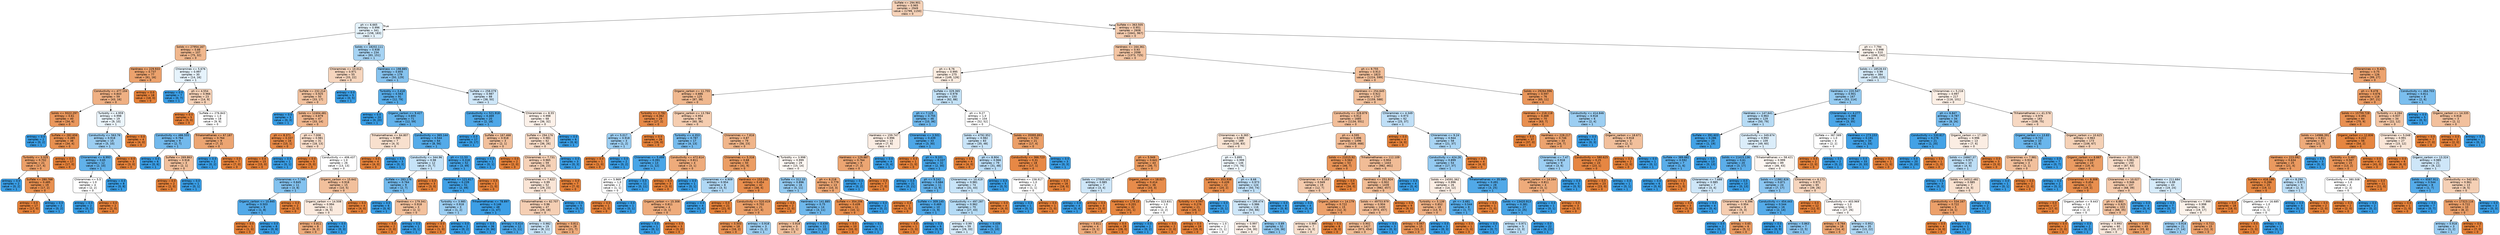 digraph Tree {
node [shape=box, style="filled, rounded", color="black", fontname="helvetica"] ;
edge [fontname="helvetica"] ;
0 [label="Sulfate <= 294.901\nentropy = 0.965\nsamples = 2949\nvalue = [1799, 1150]\nclass = 0", fillcolor="#f6d2b8"] ;
1 [label="ph <= 6.665\nentropy = 0.996\nsamples = 341\nvalue = [158, 183]\nclass = 1", fillcolor="#e4f2fb"] ;
0 -> 1 [labeldistance=2.5, labelangle=45, headlabel="True"] ;
2 [label="Solids <= 27954.167\nentropy = 0.88\nsamples = 107\nvalue = [75, 32]\nclass = 0", fillcolor="#f0b78d"] ;
1 -> 2 ;
3 [label="Hardness <= 229.933\nentropy = 0.737\nsamples = 77\nvalue = [61, 16]\nclass = 0", fillcolor="#eca26d"] ;
2 -> 3 ;
4 [label="Conductivity <= 477.104\nentropy = 0.843\nsamples = 59\nvalue = [43, 16]\nclass = 0", fillcolor="#efb083"] ;
3 -> 4 ;
5 [label="Solids <= 9322.297\nentropy = 0.61\nsamples = 40\nvalue = [34, 6]\nclass = 0", fillcolor="#ea975c"] ;
4 -> 5 ;
6 [label="entropy = 0.0\nsamples = 2\nvalue = [0, 2]\nclass = 1", fillcolor="#399de5"] ;
5 -> 6 ;
7 [label="Sulfate <= 282.656\nentropy = 0.485\nsamples = 38\nvalue = [34, 4]\nclass = 0", fillcolor="#e89050"] ;
5 -> 7 ;
8 [label="Turbidity <= 3.325\nentropy = 0.702\nsamples = 21\nvalue = [17, 4]\nclass = 0", fillcolor="#eb9f68"] ;
7 -> 8 ;
9 [label="entropy = 0.0\nsamples = 2\nvalue = [0, 2]\nclass = 1", fillcolor="#399de5"] ;
8 -> 9 ;
10 [label="Sulfate <= 280.768\nentropy = 0.485\nsamples = 19\nvalue = [17, 2]\nclass = 0", fillcolor="#e89050"] ;
8 -> 10 ;
11 [label="entropy = 0.0\nsamples = 17\nvalue = [17, 0]\nclass = 0", fillcolor="#e58139"] ;
10 -> 11 ;
12 [label="entropy = 0.0\nsamples = 2\nvalue = [0, 2]\nclass = 1", fillcolor="#399de5"] ;
10 -> 12 ;
13 [label="entropy = 0.0\nsamples = 17\nvalue = [17, 0]\nclass = 0", fillcolor="#e58139"] ;
7 -> 13 ;
14 [label="Turbidity <= 4.959\nentropy = 0.998\nsamples = 19\nvalue = [9, 10]\nclass = 1", fillcolor="#ebf5fc"] ;
4 -> 14 ;
15 [label="Conductivity <= 563.76\nentropy = 0.918\nsamples = 15\nvalue = [5, 10]\nclass = 1", fillcolor="#9ccef2"] ;
14 -> 15 ;
16 [label="Chloramines <= 6.993\nentropy = 0.65\nsamples = 12\nvalue = [2, 10]\nclass = 1", fillcolor="#61b1ea"] ;
15 -> 16 ;
17 [label="Chloramines <= 5.5\nentropy = 1.0\nsamples = 4\nvalue = [2, 2]\nclass = 0", fillcolor="#ffffff"] ;
16 -> 17 ;
18 [label="entropy = 0.0\nsamples = 2\nvalue = [0, 2]\nclass = 1", fillcolor="#399de5"] ;
17 -> 18 ;
19 [label="entropy = 0.0\nsamples = 2\nvalue = [2, 0]\nclass = 0", fillcolor="#e58139"] ;
17 -> 19 ;
20 [label="entropy = 0.0\nsamples = 8\nvalue = [0, 8]\nclass = 1", fillcolor="#399de5"] ;
16 -> 20 ;
21 [label="entropy = 0.0\nsamples = 3\nvalue = [3, 0]\nclass = 0", fillcolor="#e58139"] ;
15 -> 21 ;
22 [label="entropy = 0.0\nsamples = 4\nvalue = [4, 0]\nclass = 0", fillcolor="#e58139"] ;
14 -> 22 ;
23 [label="entropy = 0.0\nsamples = 18\nvalue = [18, 0]\nclass = 0", fillcolor="#e58139"] ;
3 -> 23 ;
24 [label="Chloramines <= 5.676\nentropy = 0.997\nsamples = 30\nvalue = [14, 16]\nclass = 1", fillcolor="#e6f3fc"] ;
2 -> 24 ;
25 [label="entropy = 0.0\nsamples = 7\nvalue = [0, 7]\nclass = 1", fillcolor="#399de5"] ;
24 -> 25 ;
26 [label="ph <= 4.554\nentropy = 0.966\nsamples = 23\nvalue = [14, 9]\nclass = 0", fillcolor="#f6d2b8"] ;
24 -> 26 ;
27 [label="entropy = 0.0\nsamples = 5\nvalue = [5, 0]\nclass = 0", fillcolor="#e58139"] ;
26 -> 27 ;
28 [label="Sulfate <= 276.843\nentropy = 1.0\nsamples = 18\nvalue = [9, 9]\nclass = 0", fillcolor="#ffffff"] ;
26 -> 28 ;
29 [label="Conductivity <= 486.555\nentropy = 0.764\nsamples = 9\nvalue = [2, 7]\nclass = 1", fillcolor="#72b9ec"] ;
28 -> 29 ;
30 [label="entropy = 0.0\nsamples = 6\nvalue = [0, 6]\nclass = 1", fillcolor="#399de5"] ;
29 -> 30 ;
31 [label="Sulfate <= 269.863\nentropy = 0.918\nsamples = 3\nvalue = [2, 1]\nclass = 0", fillcolor="#f2c09c"] ;
29 -> 31 ;
32 [label="entropy = 0.0\nsamples = 2\nvalue = [2, 0]\nclass = 0", fillcolor="#e58139"] ;
31 -> 32 ;
33 [label="entropy = 0.0\nsamples = 1\nvalue = [0, 1]\nclass = 1", fillcolor="#399de5"] ;
31 -> 33 ;
34 [label="Trihalomethanes <= 67.187\nentropy = 0.764\nsamples = 9\nvalue = [7, 2]\nclass = 0", fillcolor="#eca572"] ;
28 -> 34 ;
35 [label="entropy = 0.0\nsamples = 2\nvalue = [0, 2]\nclass = 1", fillcolor="#399de5"] ;
34 -> 35 ;
36 [label="entropy = 0.0\nsamples = 7\nvalue = [7, 0]\nclass = 0", fillcolor="#e58139"] ;
34 -> 36 ;
37 [label="Solids <= 18202.111\nentropy = 0.938\nsamples = 234\nvalue = [83, 151]\nclass = 1", fillcolor="#a6d3f3"] ;
1 -> 37 ;
38 [label="Chloramines <= 10.012\nentropy = 0.971\nsamples = 55\nvalue = [33, 22]\nclass = 0", fillcolor="#f6d5bd"] ;
37 -> 38 ;
39 [label="Sulfate <= 232.214\nentropy = 0.925\nsamples = 50\nvalue = [33, 17]\nclass = 0", fillcolor="#f2c29f"] ;
38 -> 39 ;
40 [label="entropy = 0.0\nsamples = 3\nvalue = [0, 3]\nclass = 1", fillcolor="#399de5"] ;
39 -> 40 ;
41 [label="Solids <= 12404.481\nentropy = 0.879\nsamples = 47\nvalue = [33, 14]\nclass = 0", fillcolor="#f0b68d"] ;
39 -> 41 ;
42 [label="ph <= 8.371\nentropy = 0.337\nsamples = 16\nvalue = [15, 1]\nclass = 0", fillcolor="#e78946"] ;
41 -> 42 ;
43 [label="entropy = 0.0\nsamples = 15\nvalue = [15, 0]\nclass = 0", fillcolor="#e58139"] ;
42 -> 43 ;
44 [label="entropy = 0.0\nsamples = 1\nvalue = [0, 1]\nclass = 1", fillcolor="#399de5"] ;
42 -> 44 ;
45 [label="ph <= 7.008\nentropy = 0.981\nsamples = 31\nvalue = [18, 13]\nclass = 0", fillcolor="#f8dcc8"] ;
41 -> 45 ;
46 [label="entropy = 0.0\nsamples = 5\nvalue = [5, 0]\nclass = 0", fillcolor="#e58139"] ;
45 -> 46 ;
47 [label="Conductivity <= 406.437\nentropy = 1.0\nsamples = 26\nvalue = [13, 13]\nclass = 0", fillcolor="#ffffff"] ;
45 -> 47 ;
48 [label="Chloramines <= 7.745\nentropy = 0.845\nsamples = 11\nvalue = [3, 8]\nclass = 1", fillcolor="#83c2ef"] ;
47 -> 48 ;
49 [label="Organic_carbon <= 10.945\nentropy = 0.503\nsamples = 9\nvalue = [1, 8]\nclass = 1", fillcolor="#52a9e8"] ;
48 -> 49 ;
50 [label="entropy = 0.0\nsamples = 1\nvalue = [1, 0]\nclass = 0", fillcolor="#e58139"] ;
49 -> 50 ;
51 [label="entropy = 0.0\nsamples = 8\nvalue = [0, 8]\nclass = 1", fillcolor="#399de5"] ;
49 -> 51 ;
52 [label="entropy = 0.0\nsamples = 2\nvalue = [2, 0]\nclass = 0", fillcolor="#e58139"] ;
48 -> 52 ;
53 [label="Organic_carbon <= 15.642\nentropy = 0.918\nsamples = 15\nvalue = [10, 5]\nclass = 0", fillcolor="#f2c09c"] ;
47 -> 53 ;
54 [label="Organic_carbon <= 14.508\nentropy = 0.994\nsamples = 11\nvalue = [6, 5]\nclass = 0", fillcolor="#fbeade"] ;
53 -> 54 ;
55 [label="entropy = 0.811\nsamples = 8\nvalue = [6, 2]\nclass = 0", fillcolor="#eeab7b"] ;
54 -> 55 ;
56 [label="entropy = 0.0\nsamples = 3\nvalue = [0, 3]\nclass = 1", fillcolor="#399de5"] ;
54 -> 56 ;
57 [label="entropy = 0.0\nsamples = 4\nvalue = [4, 0]\nclass = 0", fillcolor="#e58139"] ;
53 -> 57 ;
58 [label="entropy = 0.0\nsamples = 5\nvalue = [0, 5]\nclass = 1", fillcolor="#399de5"] ;
38 -> 58 ;
59 [label="Hardness <= 198.885\nentropy = 0.855\nsamples = 179\nvalue = [50, 129]\nclass = 1", fillcolor="#86c3ef"] ;
37 -> 59 ;
60 [label="Turbidity <= 3.418\nentropy = 0.563\nsamples = 91\nvalue = [12, 79]\nclass = 1", fillcolor="#57ace9"] ;
59 -> 60 ;
61 [label="entropy = 0.0\nsamples = 20\nvalue = [0, 20]\nclass = 1", fillcolor="#399de5"] ;
60 -> 61 ;
62 [label="Organic_carbon <= 9.427\nentropy = 0.655\nsamples = 71\nvalue = [12, 59]\nclass = 1", fillcolor="#61b1ea"] ;
60 -> 62 ;
63 [label="Trihalomethanes <= 64.807\nentropy = 0.985\nsamples = 7\nvalue = [4, 3]\nclass = 0", fillcolor="#f8e0ce"] ;
62 -> 63 ;
64 [label="entropy = 0.0\nsamples = 4\nvalue = [4, 0]\nclass = 0", fillcolor="#e58139"] ;
63 -> 64 ;
65 [label="entropy = 0.0\nsamples = 3\nvalue = [0, 3]\nclass = 1", fillcolor="#399de5"] ;
63 -> 65 ;
66 [label="Conductivity <= 365.144\nentropy = 0.544\nsamples = 64\nvalue = [8, 56]\nclass = 1", fillcolor="#55abe9"] ;
62 -> 66 ;
67 [label="Conductivity <= 344.96\nentropy = 0.98\nsamples = 12\nvalue = [5, 7]\nclass = 1", fillcolor="#c6e3f8"] ;
66 -> 67 ;
68 [label="Sulfate <= 283.176\nentropy = 0.764\nsamples = 9\nvalue = [2, 7]\nclass = 1", fillcolor="#72b9ec"] ;
67 -> 68 ;
69 [label="entropy = 0.0\nsamples = 6\nvalue = [0, 6]\nclass = 1", fillcolor="#399de5"] ;
68 -> 69 ;
70 [label="Hardness <= 179.341\nentropy = 0.918\nsamples = 3\nvalue = [2, 1]\nclass = 0", fillcolor="#f2c09c"] ;
68 -> 70 ;
71 [label="entropy = 0.0\nsamples = 2\nvalue = [2, 0]\nclass = 0", fillcolor="#e58139"] ;
70 -> 71 ;
72 [label="entropy = 0.0\nsamples = 1\nvalue = [0, 1]\nclass = 1", fillcolor="#399de5"] ;
70 -> 72 ;
73 [label="entropy = 0.0\nsamples = 3\nvalue = [3, 0]\nclass = 0", fillcolor="#e58139"] ;
67 -> 73 ;
74 [label="ph <= 11.53\nentropy = 0.318\nsamples = 52\nvalue = [3, 49]\nclass = 1", fillcolor="#45a3e7"] ;
66 -> 74 ;
75 [label="Hardness <= 121.617\nentropy = 0.239\nsamples = 51\nvalue = [2, 49]\nclass = 1", fillcolor="#41a1e6"] ;
74 -> 75 ;
76 [label="Turbidity <= 3.985\nentropy = 0.918\nsamples = 3\nvalue = [1, 2]\nclass = 1", fillcolor="#9ccef2"] ;
75 -> 76 ;
77 [label="entropy = 0.0\nsamples = 1\nvalue = [1, 0]\nclass = 0", fillcolor="#e58139"] ;
76 -> 77 ;
78 [label="entropy = 0.0\nsamples = 2\nvalue = [0, 2]\nclass = 1", fillcolor="#399de5"] ;
76 -> 78 ;
79 [label="Trihalomethanes <= 78.897\nentropy = 0.146\nsamples = 48\nvalue = [1, 47]\nclass = 1", fillcolor="#3d9fe6"] ;
75 -> 79 ;
80 [label="entropy = 0.0\nsamples = 36\nvalue = [0, 36]\nclass = 1", fillcolor="#399de5"] ;
79 -> 80 ;
81 [label="entropy = 0.414\nsamples = 12\nvalue = [1, 11]\nclass = 1", fillcolor="#4ba6e7"] ;
79 -> 81 ;
82 [label="entropy = 0.0\nsamples = 1\nvalue = [1, 0]\nclass = 0", fillcolor="#e58139"] ;
74 -> 82 ;
83 [label="Sulfate <= 258.079\nentropy = 0.987\nsamples = 88\nvalue = [38, 50]\nclass = 1", fillcolor="#cfe7f9"] ;
59 -> 83 ;
84 [label="Conductivity <= 521.918\nentropy = 0.469\nsamples = 20\nvalue = [2, 18]\nclass = 1", fillcolor="#4fa8e8"] ;
83 -> 84 ;
85 [label="entropy = 0.0\nsamples = 17\nvalue = [0, 17]\nclass = 1", fillcolor="#399de5"] ;
84 -> 85 ;
86 [label="Sulfate <= 167.468\nentropy = 0.918\nsamples = 3\nvalue = [2, 1]\nclass = 0", fillcolor="#f2c09c"] ;
84 -> 86 ;
87 [label="entropy = 0.0\nsamples = 1\nvalue = [0, 1]\nclass = 1", fillcolor="#399de5"] ;
86 -> 87 ;
88 [label="entropy = 0.0\nsamples = 2\nvalue = [2, 0]\nclass = 0", fillcolor="#e58139"] ;
86 -> 88 ;
89 [label="Chloramines <= 8.55\nentropy = 0.998\nsamples = 68\nvalue = [36, 32]\nclass = 0", fillcolor="#fcf1e9"] ;
83 -> 89 ;
90 [label="Sulfate <= 294.176\nentropy = 0.981\nsamples = 62\nvalue = [36, 26]\nclass = 0", fillcolor="#f8dcc8"] ;
89 -> 90 ;
91 [label="Chloramines <= 7.731\nentropy = 0.965\nsamples = 59\nvalue = [36, 23]\nclass = 0", fillcolor="#f6d2b8"] ;
90 -> 91 ;
92 [label="Chloramines <= 7.622\nentropy = 0.99\nsamples = 52\nvalue = [29, 23]\nclass = 0", fillcolor="#fae5d6"] ;
91 -> 92 ;
93 [label="Trihalomethanes <= 62.707\nentropy = 0.96\nsamples = 47\nvalue = [29, 18]\nclass = 0", fillcolor="#f5cfb4"] ;
92 -> 93 ;
94 [label="entropy = 0.982\nsamples = 19\nvalue = [8, 11]\nclass = 1", fillcolor="#c9e4f8"] ;
93 -> 94 ;
95 [label="entropy = 0.811\nsamples = 28\nvalue = [21, 7]\nclass = 0", fillcolor="#eeab7b"] ;
93 -> 95 ;
96 [label="entropy = 0.0\nsamples = 5\nvalue = [0, 5]\nclass = 1", fillcolor="#399de5"] ;
92 -> 96 ;
97 [label="entropy = 0.0\nsamples = 7\nvalue = [7, 0]\nclass = 0", fillcolor="#e58139"] ;
91 -> 97 ;
98 [label="entropy = 0.0\nsamples = 3\nvalue = [0, 3]\nclass = 1", fillcolor="#399de5"] ;
90 -> 98 ;
99 [label="entropy = 0.0\nsamples = 6\nvalue = [0, 6]\nclass = 1", fillcolor="#399de5"] ;
89 -> 99 ;
100 [label="Sulfate <= 363.505\nentropy = 0.951\nsamples = 2608\nvalue = [1641, 967]\nclass = 0", fillcolor="#f4cbae"] ;
0 -> 100 [labeldistance=2.5, labelangle=-45, headlabel="False"] ;
101 [label="Hardness <= 164.361\nentropy = 0.93\nsamples = 2098\nvalue = [1373, 725]\nclass = 0", fillcolor="#f3c4a2"] ;
100 -> 101 ;
102 [label="ph <= 6.76\nentropy = 0.995\nsamples = 275\nvalue = [149, 126]\nclass = 0", fillcolor="#fbece0"] ;
101 -> 102 ;
103 [label="Organic_carbon <= 11.755\nentropy = 0.886\nsamples = 125\nvalue = [87, 38]\nclass = 0", fillcolor="#f0b88f"] ;
102 -> 103 ;
104 [label="Turbidity <= 2.782\nentropy = 0.362\nsamples = 29\nvalue = [27, 2]\nclass = 0", fillcolor="#e78a48"] ;
103 -> 104 ;
105 [label="ph <= 5.017\nentropy = 0.918\nsamples = 3\nvalue = [1, 2]\nclass = 1", fillcolor="#9ccef2"] ;
104 -> 105 ;
106 [label="entropy = 0.0\nsamples = 1\nvalue = [1, 0]\nclass = 0", fillcolor="#e58139"] ;
105 -> 106 ;
107 [label="entropy = 0.0\nsamples = 2\nvalue = [0, 2]\nclass = 1", fillcolor="#399de5"] ;
105 -> 107 ;
108 [label="entropy = 0.0\nsamples = 26\nvalue = [26, 0]\nclass = 0", fillcolor="#e58139"] ;
104 -> 108 ;
109 [label="Organic_carbon <= 13.784\nentropy = 0.954\nsamples = 96\nvalue = [60, 36]\nclass = 0", fillcolor="#f5cdb0"] ;
103 -> 109 ;
110 [label="Turbidity <= 4.353\nentropy = 0.787\nsamples = 17\nvalue = [4, 13]\nclass = 1", fillcolor="#76bbed"] ;
109 -> 110 ;
111 [label="Chloramines <= 5.499\nentropy = 0.391\nsamples = 13\nvalue = [1, 12]\nclass = 1", fillcolor="#49a5e7"] ;
110 -> 111 ;
112 [label="ph <= 5.969\nentropy = 1.0\nsamples = 2\nvalue = [1, 1]\nclass = 0", fillcolor="#ffffff"] ;
111 -> 112 ;
113 [label="entropy = 0.0\nsamples = 1\nvalue = [1, 0]\nclass = 0", fillcolor="#e58139"] ;
112 -> 113 ;
114 [label="entropy = 0.0\nsamples = 1\nvalue = [0, 1]\nclass = 1", fillcolor="#399de5"] ;
112 -> 114 ;
115 [label="entropy = 0.0\nsamples = 11\nvalue = [0, 11]\nclass = 1", fillcolor="#399de5"] ;
111 -> 115 ;
116 [label="Conductivity <= 472.614\nentropy = 0.811\nsamples = 4\nvalue = [3, 1]\nclass = 0", fillcolor="#eeab7b"] ;
110 -> 116 ;
117 [label="entropy = 0.0\nsamples = 3\nvalue = [3, 0]\nclass = 0", fillcolor="#e58139"] ;
116 -> 117 ;
118 [label="entropy = 0.0\nsamples = 1\nvalue = [0, 1]\nclass = 1", fillcolor="#399de5"] ;
116 -> 118 ;
119 [label="Chloramines <= 7.816\nentropy = 0.87\nsamples = 79\nvalue = [56, 23]\nclass = 0", fillcolor="#f0b58a"] ;
109 -> 119 ;
120 [label="Chloramines <= 5.316\nentropy = 0.68\nsamples = 50\nvalue = [41, 9]\nclass = 0", fillcolor="#eb9d64"] ;
119 -> 120 ;
121 [label="Chloramines <= 4.909\nentropy = 0.954\nsamples = 8\nvalue = [3, 5]\nclass = 1", fillcolor="#b0d8f5"] ;
120 -> 121 ;
122 [label="Organic_carbon <= 15.308\nentropy = 0.811\nsamples = 4\nvalue = [3, 1]\nclass = 0", fillcolor="#eeab7b"] ;
121 -> 122 ;
123 [label="entropy = 0.0\nsamples = 1\nvalue = [0, 1]\nclass = 1", fillcolor="#399de5"] ;
122 -> 123 ;
124 [label="entropy = 0.0\nsamples = 3\nvalue = [3, 0]\nclass = 0", fillcolor="#e58139"] ;
122 -> 124 ;
125 [label="entropy = 0.0\nsamples = 4\nvalue = [0, 4]\nclass = 1", fillcolor="#399de5"] ;
121 -> 125 ;
126 [label="Hardness <= 153.102\nentropy = 0.454\nsamples = 42\nvalue = [38, 4]\nclass = 0", fillcolor="#e88e4e"] ;
120 -> 126 ;
127 [label="entropy = 0.0\nsamples = 21\nvalue = [21, 0]\nclass = 0", fillcolor="#e58139"] ;
126 -> 127 ;
128 [label="Conductivity <= 520.419\nentropy = 0.702\nsamples = 21\nvalue = [17, 4]\nclass = 0", fillcolor="#eb9f68"] ;
126 -> 128 ;
129 [label="entropy = 0.503\nsamples = 18\nvalue = [16, 2]\nclass = 0", fillcolor="#e89152"] ;
128 -> 129 ;
130 [label="entropy = 0.918\nsamples = 3\nvalue = [1, 2]\nclass = 1", fillcolor="#9ccef2"] ;
128 -> 130 ;
131 [label="Turbidity <= 3.998\nentropy = 0.999\nsamples = 29\nvalue = [15, 14]\nclass = 0", fillcolor="#fdf7f2"] ;
119 -> 131 ;
132 [label="Sulfate <= 312.33\nentropy = 0.896\nsamples = 16\nvalue = [5, 11]\nclass = 1", fillcolor="#93caf1"] ;
131 -> 132 ;
133 [label="entropy = 0.0\nsamples = 2\nvalue = [2, 0]\nclass = 0", fillcolor="#e58139"] ;
132 -> 133 ;
134 [label="Hardness <= 141.885\nentropy = 0.75\nsamples = 14\nvalue = [3, 11]\nclass = 1", fillcolor="#6fb8ec"] ;
132 -> 134 ;
135 [label="entropy = 0.918\nsamples = 3\nvalue = [2, 1]\nclass = 0", fillcolor="#f2c09c"] ;
134 -> 135 ;
136 [label="entropy = 0.439\nsamples = 11\nvalue = [1, 10]\nclass = 1", fillcolor="#4da7e8"] ;
134 -> 136 ;
137 [label="ph <= 6.218\nentropy = 0.779\nsamples = 13\nvalue = [10, 3]\nclass = 0", fillcolor="#eda774"] ;
131 -> 137 ;
138 [label="Sulfate <= 354.206\nentropy = 0.439\nsamples = 11\nvalue = [10, 1]\nclass = 0", fillcolor="#e88e4d"] ;
137 -> 138 ;
139 [label="entropy = 0.0\nsamples = 10\nvalue = [10, 0]\nclass = 0", fillcolor="#e58139"] ;
138 -> 139 ;
140 [label="entropy = 0.0\nsamples = 1\nvalue = [0, 1]\nclass = 1", fillcolor="#399de5"] ;
138 -> 140 ;
141 [label="entropy = 0.0\nsamples = 2\nvalue = [0, 2]\nclass = 1", fillcolor="#399de5"] ;
137 -> 141 ;
142 [label="Sulfate <= 329.365\nentropy = 0.978\nsamples = 150\nvalue = [62, 88]\nclass = 1", fillcolor="#c4e2f7"] ;
102 -> 142 ;
143 [label="ph <= 7.125\nentropy = 0.755\nsamples = 46\nvalue = [10, 36]\nclass = 1", fillcolor="#70b8ec"] ;
142 -> 143 ;
144 [label="Hardness <= 159.747\nentropy = 0.996\nsamples = 13\nvalue = [7, 6]\nclass = 0", fillcolor="#fbede3"] ;
143 -> 144 ;
145 [label="Hardness <= 129.887\nentropy = 0.764\nsamples = 9\nvalue = [7, 2]\nclass = 0", fillcolor="#eca572"] ;
144 -> 145 ;
146 [label="entropy = 0.0\nsamples = 2\nvalue = [0, 2]\nclass = 1", fillcolor="#399de5"] ;
145 -> 146 ;
147 [label="entropy = 0.0\nsamples = 7\nvalue = [7, 0]\nclass = 0", fillcolor="#e58139"] ;
145 -> 147 ;
148 [label="entropy = 0.0\nsamples = 4\nvalue = [0, 4]\nclass = 1", fillcolor="#399de5"] ;
144 -> 148 ;
149 [label="Chloramines <= 3.501\nentropy = 0.439\nsamples = 33\nvalue = [3, 30]\nclass = 1", fillcolor="#4da7e8"] ;
143 -> 149 ;
150 [label="entropy = 0.0\nsamples = 1\nvalue = [1, 0]\nclass = 0", fillcolor="#e58139"] ;
149 -> 150 ;
151 [label="ph <= 9.101\nentropy = 0.337\nsamples = 32\nvalue = [2, 30]\nclass = 1", fillcolor="#46a4e7"] ;
149 -> 151 ;
152 [label="entropy = 0.0\nsamples = 21\nvalue = [0, 21]\nclass = 1", fillcolor="#399de5"] ;
151 -> 152 ;
153 [label="ph <= 9.242\nentropy = 0.684\nsamples = 11\nvalue = [2, 9]\nclass = 1", fillcolor="#65b3eb"] ;
151 -> 153 ;
154 [label="entropy = 0.0\nsamples = 1\nvalue = [1, 0]\nclass = 0", fillcolor="#e58139"] ;
153 -> 154 ;
155 [label="Sulfate <= 309.145\nentropy = 0.469\nsamples = 10\nvalue = [1, 9]\nclass = 1", fillcolor="#4fa8e8"] ;
153 -> 155 ;
156 [label="entropy = 0.0\nsamples = 1\nvalue = [1, 0]\nclass = 0", fillcolor="#e58139"] ;
155 -> 156 ;
157 [label="entropy = 0.0\nsamples = 9\nvalue = [0, 9]\nclass = 1", fillcolor="#399de5"] ;
155 -> 157 ;
158 [label="ph <= 9.27\nentropy = 1.0\nsamples = 104\nvalue = [52, 52]\nclass = 0", fillcolor="#ffffff"] ;
142 -> 158 ;
159 [label="Solids <= 4792.952\nentropy = 0.982\nsamples = 83\nvalue = [35, 48]\nclass = 1", fillcolor="#c9e4f8"] ;
158 -> 159 ;
160 [label="entropy = 0.0\nsamples = 4\nvalue = [4, 0]\nclass = 0", fillcolor="#e58139"] ;
159 -> 160 ;
161 [label="ph <= 8.904\nentropy = 0.966\nsamples = 79\nvalue = [31, 48]\nclass = 1", fillcolor="#b9dcf6"] ;
159 -> 161 ;
162 [label="Chloramines <= 10.419\nentropy = 0.981\nsamples = 74\nvalue = [31, 43]\nclass = 1", fillcolor="#c8e4f8"] ;
161 -> 162 ;
163 [label="Conductivity <= 497.287\nentropy = 0.962\nsamples = 70\nvalue = [27, 43]\nclass = 1", fillcolor="#b5dbf5"] ;
162 -> 163 ;
164 [label="entropy = 0.99\nsamples = 59\nvalue = [26, 33]\nclass = 1", fillcolor="#d5eaf9"] ;
163 -> 164 ;
165 [label="entropy = 0.439\nsamples = 11\nvalue = [1, 10]\nclass = 1", fillcolor="#4da7e8"] ;
163 -> 165 ;
166 [label="entropy = 0.0\nsamples = 4\nvalue = [4, 0]\nclass = 0", fillcolor="#e58139"] ;
162 -> 166 ;
167 [label="entropy = 0.0\nsamples = 5\nvalue = [0, 5]\nclass = 1", fillcolor="#399de5"] ;
161 -> 167 ;
168 [label="Solids <= 35995.893\nentropy = 0.702\nsamples = 21\nvalue = [17, 4]\nclass = 0", fillcolor="#eb9f68"] ;
158 -> 168 ;
169 [label="Conductivity <= 366.723\nentropy = 0.31\nsamples = 18\nvalue = [17, 1]\nclass = 0", fillcolor="#e78845"] ;
168 -> 169 ;
170 [label="Hardness <= 158.917\nentropy = 1.0\nsamples = 2\nvalue = [1, 1]\nclass = 0", fillcolor="#ffffff"] ;
169 -> 170 ;
171 [label="entropy = 0.0\nsamples = 1\nvalue = [0, 1]\nclass = 1", fillcolor="#399de5"] ;
170 -> 171 ;
172 [label="entropy = 0.0\nsamples = 1\nvalue = [1, 0]\nclass = 0", fillcolor="#e58139"] ;
170 -> 172 ;
173 [label="entropy = 0.0\nsamples = 16\nvalue = [16, 0]\nclass = 0", fillcolor="#e58139"] ;
169 -> 173 ;
174 [label="entropy = 0.0\nsamples = 3\nvalue = [0, 3]\nclass = 1", fillcolor="#399de5"] ;
168 -> 174 ;
175 [label="ph <= 9.755\nentropy = 0.913\nsamples = 1823\nvalue = [1224, 599]\nclass = 0", fillcolor="#f2bf9a"] ;
101 -> 175 ;
176 [label="Hardness <= 254.645\nentropy = 0.922\nsamples = 1747\nvalue = [1159, 588]\nclass = 0", fillcolor="#f2c19d"] ;
175 -> 176 ;
177 [label="Conductivity <= 328.879\nentropy = 0.912\nsamples = 1685\nvalue = [1134, 551]\nclass = 0", fillcolor="#f2be99"] ;
176 -> 177 ;
178 [label="Chloramines <= 6.365\nentropy = 0.989\nsamples = 189\nvalue = [106, 83]\nclass = 0", fillcolor="#f9e4d4"] ;
177 -> 178 ;
179 [label="ph <= 5.949\nentropy = 0.641\nsamples = 43\nvalue = [36, 7]\nclass = 0", fillcolor="#ea9a5f"] ;
178 -> 179 ;
180 [label="Solids <= 27005.431\nentropy = 0.985\nsamples = 7\nvalue = [3, 4]\nclass = 1", fillcolor="#cee6f8"] ;
179 -> 180 ;
181 [label="entropy = 0.0\nsamples = 4\nvalue = [0, 4]\nclass = 1", fillcolor="#399de5"] ;
180 -> 181 ;
182 [label="entropy = 0.0\nsamples = 3\nvalue = [3, 0]\nclass = 0", fillcolor="#e58139"] ;
180 -> 182 ;
183 [label="Organic_carbon <= 18.027\nentropy = 0.414\nsamples = 36\nvalue = [33, 3]\nclass = 0", fillcolor="#e78c4b"] ;
179 -> 183 ;
184 [label="Hardness <= 179.15\nentropy = 0.201\nsamples = 32\nvalue = [31, 1]\nclass = 0", fillcolor="#e6853f"] ;
183 -> 184 ;
185 [label="entropy = 0.811\nsamples = 4\nvalue = [3, 1]\nclass = 0", fillcolor="#eeab7b"] ;
184 -> 185 ;
186 [label="entropy = 0.0\nsamples = 28\nvalue = [28, 0]\nclass = 0", fillcolor="#e58139"] ;
184 -> 186 ;
187 [label="Sulfate <= 323.831\nentropy = 1.0\nsamples = 4\nvalue = [2, 2]\nclass = 0", fillcolor="#ffffff"] ;
183 -> 187 ;
188 [label="entropy = 0.0\nsamples = 2\nvalue = [0, 2]\nclass = 1", fillcolor="#399de5"] ;
187 -> 188 ;
189 [label="entropy = 0.0\nsamples = 2\nvalue = [2, 0]\nclass = 0", fillcolor="#e58139"] ;
187 -> 189 ;
190 [label="ph <= 5.895\nentropy = 0.999\nsamples = 146\nvalue = [70, 76]\nclass = 1", fillcolor="#eff7fd"] ;
178 -> 190 ;
191 [label="Sulfate <= 353.938\nentropy = 0.439\nsamples = 22\nvalue = [20, 2]\nclass = 0", fillcolor="#e88e4d"] ;
190 -> 191 ;
192 [label="Turbidity <= 4.597\nentropy = 0.276\nsamples = 21\nvalue = [20, 1]\nclass = 0", fillcolor="#e68743"] ;
191 -> 192 ;
193 [label="entropy = 0.0\nsamples = 19\nvalue = [19, 0]\nclass = 0", fillcolor="#e58139"] ;
192 -> 193 ;
194 [label="entropy = 1.0\nsamples = 2\nvalue = [1, 1]\nclass = 0", fillcolor="#ffffff"] ;
192 -> 194 ;
195 [label="entropy = 0.0\nsamples = 1\nvalue = [0, 1]\nclass = 1", fillcolor="#399de5"] ;
191 -> 195 ;
196 [label="ph <= 8.68\nentropy = 0.973\nsamples = 124\nvalue = [50, 74]\nclass = 1", fillcolor="#bfdff7"] ;
190 -> 196 ;
197 [label="Hardness <= 199.474\nentropy = 0.986\nsamples = 116\nvalue = [50, 66]\nclass = 1", fillcolor="#cfe7f9"] ;
196 -> 197 ;
198 [label="entropy = 0.997\nsamples = 64\nvalue = [34, 30]\nclass = 0", fillcolor="#fcf0e8"] ;
197 -> 198 ;
199 [label="entropy = 0.89\nsamples = 52\nvalue = [16, 36]\nclass = 1", fillcolor="#91c9f1"] ;
197 -> 199 ;
200 [label="entropy = 0.0\nsamples = 8\nvalue = [0, 8]\nclass = 1", fillcolor="#399de5"] ;
196 -> 200 ;
201 [label="ph <= 4.595\nentropy = 0.896\nsamples = 1496\nvalue = [1028, 468]\nclass = 0", fillcolor="#f1ba93"] ;
177 -> 201 ;
202 [label="Solids <= 21015.92\nentropy = 0.563\nsamples = 53\nvalue = [46, 7]\nclass = 0", fillcolor="#e99457"] ;
201 -> 202 ;
203 [label="Chloramines <= 6.163\nentropy = 0.949\nsamples = 19\nvalue = [12, 7]\nclass = 0", fillcolor="#f4caac"] ;
202 -> 203 ;
204 [label="entropy = 0.0\nsamples = 4\nvalue = [0, 4]\nclass = 1", fillcolor="#399de5"] ;
203 -> 204 ;
205 [label="Organic_carbon <= 14.179\nentropy = 0.722\nsamples = 15\nvalue = [12, 3]\nclass = 0", fillcolor="#eca06a"] ;
203 -> 205 ;
206 [label="entropy = 0.985\nsamples = 7\nvalue = [4, 3]\nclass = 0", fillcolor="#f8e0ce"] ;
205 -> 206 ;
207 [label="entropy = 0.0\nsamples = 8\nvalue = [8, 0]\nclass = 0", fillcolor="#e58139"] ;
205 -> 207 ;
208 [label="entropy = 0.0\nsamples = 34\nvalue = [34, 0]\nclass = 0", fillcolor="#e58139"] ;
202 -> 208 ;
209 [label="Trihalomethanes <= 112.109\nentropy = 0.904\nsamples = 1443\nvalue = [982, 461]\nclass = 0", fillcolor="#f1bc96"] ;
201 -> 209 ;
210 [label="Hardness <= 251.924\nentropy = 0.902\nsamples = 1439\nvalue = [982, 457]\nclass = 0", fillcolor="#f1bc95"] ;
209 -> 210 ;
211 [label="Solids <= 49753.979\nentropy = 0.904\nsamples = 1430\nvalue = [973, 457]\nclass = 0", fillcolor="#f1bc96"] ;
210 -> 211 ;
212 [label="entropy = 0.902\nsamples = 1427\nvalue = [973, 454]\nclass = 0", fillcolor="#f1bc95"] ;
211 -> 212 ;
213 [label="entropy = 0.0\nsamples = 3\nvalue = [0, 3]\nclass = 1", fillcolor="#399de5"] ;
211 -> 213 ;
214 [label="entropy = 0.0\nsamples = 9\nvalue = [9, 0]\nclass = 0", fillcolor="#e58139"] ;
210 -> 214 ;
215 [label="entropy = 0.0\nsamples = 4\nvalue = [0, 4]\nclass = 1", fillcolor="#399de5"] ;
209 -> 215 ;
216 [label="Chloramines <= 4.349\nentropy = 0.973\nsamples = 62\nvalue = [25, 37]\nclass = 1", fillcolor="#bfdff7"] ;
176 -> 216 ;
217 [label="entropy = 0.0\nsamples = 4\nvalue = [4, 0]\nclass = 0", fillcolor="#e58139"] ;
216 -> 217 ;
218 [label="Chloramines <= 9.24\nentropy = 0.944\nsamples = 58\nvalue = [21, 37]\nclass = 1", fillcolor="#a9d5f4"] ;
216 -> 218 ;
219 [label="Conductivity <= 424.26\nentropy = 0.899\nsamples = 54\nvalue = [17, 37]\nclass = 1", fillcolor="#94caf1"] ;
218 -> 219 ;
220 [label="Solids <= 24591.362\nentropy = 0.996\nsamples = 26\nvalue = [14, 12]\nclass = 0", fillcolor="#fbede3"] ;
219 -> 220 ;
221 [label="Turbidity <= 5.139\nentropy = 0.852\nsamples = 18\nvalue = [13, 5]\nclass = 0", fillcolor="#efb185"] ;
220 -> 221 ;
222 [label="entropy = 0.567\nsamples = 15\nvalue = [13, 2]\nclass = 0", fillcolor="#e99457"] ;
221 -> 222 ;
223 [label="entropy = 0.0\nsamples = 3\nvalue = [0, 3]\nclass = 1", fillcolor="#399de5"] ;
221 -> 223 ;
224 [label="ph <= 3.481\nentropy = 0.544\nsamples = 8\nvalue = [1, 7]\nclass = 1", fillcolor="#55abe9"] ;
220 -> 224 ;
225 [label="entropy = 0.0\nsamples = 1\nvalue = [1, 0]\nclass = 0", fillcolor="#e58139"] ;
224 -> 225 ;
226 [label="entropy = 0.0\nsamples = 7\nvalue = [0, 7]\nclass = 1", fillcolor="#399de5"] ;
224 -> 226 ;
227 [label="Trihalomethanes <= 35.069\nentropy = 0.491\nsamples = 28\nvalue = [3, 25]\nclass = 1", fillcolor="#51a9e8"] ;
219 -> 227 ;
228 [label="entropy = 0.0\nsamples = 1\nvalue = [1, 0]\nclass = 0", fillcolor="#e58139"] ;
227 -> 228 ;
229 [label="Solids <= 13420.913\nentropy = 0.381\nsamples = 27\nvalue = [2, 25]\nclass = 1", fillcolor="#49a5e7"] ;
227 -> 229 ;
230 [label="entropy = 0.971\nsamples = 5\nvalue = [2, 3]\nclass = 1", fillcolor="#bddef6"] ;
229 -> 230 ;
231 [label="entropy = 0.0\nsamples = 22\nvalue = [0, 22]\nclass = 1", fillcolor="#399de5"] ;
229 -> 231 ;
232 [label="entropy = 0.0\nsamples = 4\nvalue = [4, 0]\nclass = 0", fillcolor="#e58139"] ;
218 -> 232 ;
233 [label="Solids <= 29264.996\nentropy = 0.597\nsamples = 76\nvalue = [65, 11]\nclass = 0", fillcolor="#e9965b"] ;
175 -> 233 ;
234 [label="Hardness <= 218.118\nentropy = 0.469\nsamples = 70\nvalue = [63, 7]\nclass = 0", fillcolor="#e88f4f"] ;
233 -> 234 ;
235 [label="entropy = 0.0\nsamples = 37\nvalue = [37, 0]\nclass = 0", fillcolor="#e58139"] ;
234 -> 235 ;
236 [label="Hardness <= 228.217\nentropy = 0.746\nsamples = 33\nvalue = [26, 7]\nclass = 0", fillcolor="#eca36e"] ;
234 -> 236 ;
237 [label="Chloramines <= 7.47\nentropy = 0.918\nsamples = 9\nvalue = [3, 6]\nclass = 1", fillcolor="#9ccef2"] ;
236 -> 237 ;
238 [label="Organic_carbon <= 14.164\nentropy = 0.811\nsamples = 4\nvalue = [3, 1]\nclass = 0", fillcolor="#eeab7b"] ;
237 -> 238 ;
239 [label="entropy = 0.0\nsamples = 1\nvalue = [0, 1]\nclass = 1", fillcolor="#399de5"] ;
238 -> 239 ;
240 [label="entropy = 0.0\nsamples = 3\nvalue = [3, 0]\nclass = 0", fillcolor="#e58139"] ;
238 -> 240 ;
241 [label="entropy = 0.0\nsamples = 5\nvalue = [0, 5]\nclass = 1", fillcolor="#399de5"] ;
237 -> 241 ;
242 [label="Conductivity <= 580.625\nentropy = 0.25\nsamples = 24\nvalue = [23, 1]\nclass = 0", fillcolor="#e68642"] ;
236 -> 242 ;
243 [label="entropy = 0.0\nsamples = 23\nvalue = [23, 0]\nclass = 0", fillcolor="#e58139"] ;
242 -> 243 ;
244 [label="entropy = 0.0\nsamples = 1\nvalue = [0, 1]\nclass = 1", fillcolor="#399de5"] ;
242 -> 244 ;
245 [label="Conductivity <= 414.846\nentropy = 0.918\nsamples = 6\nvalue = [2, 4]\nclass = 1", fillcolor="#9ccef2"] ;
233 -> 245 ;
246 [label="entropy = 0.0\nsamples = 3\nvalue = [0, 3]\nclass = 1", fillcolor="#399de5"] ;
245 -> 246 ;
247 [label="Organic_carbon <= 18.671\nentropy = 0.918\nsamples = 3\nvalue = [2, 1]\nclass = 0", fillcolor="#f2c09c"] ;
245 -> 247 ;
248 [label="entropy = 0.0\nsamples = 2\nvalue = [2, 0]\nclass = 0", fillcolor="#e58139"] ;
247 -> 248 ;
249 [label="entropy = 0.0\nsamples = 1\nvalue = [0, 1]\nclass = 1", fillcolor="#399de5"] ;
247 -> 249 ;
250 [label="ph <= 7.794\nentropy = 0.998\nsamples = 510\nvalue = [268, 242]\nclass = 0", fillcolor="#fcf3ec"] ;
100 -> 250 ;
251 [label="Solids <= 18528.03\nentropy = 0.99\nsamples = 384\nvalue = [169, 215]\nclass = 1", fillcolor="#d5eaf9"] ;
250 -> 251 ;
252 [label="Hardness <= 220.547\nentropy = 0.901\nsamples = 167\nvalue = [53, 114]\nclass = 1", fillcolor="#95cbf1"] ;
251 -> 252 ;
253 [label="Hardness <= 147.641\nentropy = 0.963\nsamples = 129\nvalue = [50, 79]\nclass = 1", fillcolor="#b6dbf5"] ;
252 -> 253 ;
254 [label="Sulfate <= 391.603\nentropy = 0.286\nsamples = 20\nvalue = [1, 19]\nclass = 1", fillcolor="#43a2e6"] ;
253 -> 254 ;
255 [label="Sulfate <= 389.882\nentropy = 0.592\nsamples = 7\nvalue = [1, 6]\nclass = 1", fillcolor="#5aade9"] ;
254 -> 255 ;
256 [label="entropy = 0.0\nsamples = 6\nvalue = [0, 6]\nclass = 1", fillcolor="#399de5"] ;
255 -> 256 ;
257 [label="entropy = 0.0\nsamples = 1\nvalue = [1, 0]\nclass = 0", fillcolor="#e58139"] ;
255 -> 257 ;
258 [label="entropy = 0.0\nsamples = 13\nvalue = [0, 13]\nclass = 1", fillcolor="#399de5"] ;
254 -> 258 ;
259 [label="Conductivity <= 349.674\nentropy = 0.993\nsamples = 109\nvalue = [49, 60]\nclass = 1", fillcolor="#dbedfa"] ;
253 -> 259 ;
260 [label="Solids <= 11415.136\nentropy = 0.61\nsamples = 20\nvalue = [3, 17]\nclass = 1", fillcolor="#5caeea"] ;
259 -> 260 ;
261 [label="Chloramines <= 7.688\nentropy = 0.985\nsamples = 7\nvalue = [3, 4]\nclass = 1", fillcolor="#cee6f8"] ;
260 -> 261 ;
262 [label="entropy = 0.0\nsamples = 3\nvalue = [3, 0]\nclass = 0", fillcolor="#e58139"] ;
261 -> 262 ;
263 [label="entropy = 0.0\nsamples = 4\nvalue = [0, 4]\nclass = 1", fillcolor="#399de5"] ;
261 -> 263 ;
264 [label="entropy = 0.0\nsamples = 13\nvalue = [0, 13]\nclass = 1", fillcolor="#399de5"] ;
260 -> 264 ;
265 [label="Trihalomethanes <= 58.421\nentropy = 0.999\nsamples = 89\nvalue = [46, 43]\nclass = 0", fillcolor="#fdf7f2"] ;
259 -> 265 ;
266 [label="Solids <= 11982.826\nentropy = 0.871\nsamples = 24\nvalue = [7, 17]\nclass = 1", fillcolor="#8bc5f0"] ;
265 -> 266 ;
267 [label="Chloramines <= 6.396\nentropy = 0.954\nsamples = 8\nvalue = [5, 3]\nclass = 0", fillcolor="#f5cdb0"] ;
266 -> 267 ;
268 [label="entropy = 0.0\nsamples = 2\nvalue = [0, 2]\nclass = 1", fillcolor="#399de5"] ;
267 -> 268 ;
269 [label="entropy = 0.65\nsamples = 6\nvalue = [5, 1]\nclass = 0", fillcolor="#ea9a61"] ;
267 -> 269 ;
270 [label="Conductivity <= 454.443\nentropy = 0.544\nsamples = 16\nvalue = [2, 14]\nclass = 1", fillcolor="#55abe9"] ;
266 -> 270 ;
271 [label="entropy = 0.0\nsamples = 9\nvalue = [0, 9]\nclass = 1", fillcolor="#399de5"] ;
270 -> 271 ;
272 [label="entropy = 0.863\nsamples = 7\nvalue = [2, 5]\nclass = 1", fillcolor="#88c4ef"] ;
270 -> 272 ;
273 [label="Chloramines <= 6.171\nentropy = 0.971\nsamples = 65\nvalue = [39, 26]\nclass = 0", fillcolor="#f6d5bd"] ;
265 -> 273 ;
274 [label="entropy = 0.0\nsamples = 12\nvalue = [12, 0]\nclass = 0", fillcolor="#e58139"] ;
273 -> 274 ;
275 [label="Conductivity <= 403.969\nentropy = 1.0\nsamples = 53\nvalue = [27, 26]\nclass = 0", fillcolor="#fefaf8"] ;
273 -> 275 ;
276 [label="entropy = 0.764\nsamples = 18\nvalue = [14, 4]\nclass = 0", fillcolor="#eca572"] ;
275 -> 276 ;
277 [label="entropy = 0.952\nsamples = 35\nvalue = [13, 22]\nclass = 1", fillcolor="#aed7f4"] ;
275 -> 277 ;
278 [label="Chloramines <= 4.277\nentropy = 0.398\nsamples = 38\nvalue = [3, 35]\nclass = 1", fillcolor="#4aa5e7"] ;
252 -> 278 ;
279 [label="Sulfate <= 387.589\nentropy = 1.0\nsamples = 4\nvalue = [2, 2]\nclass = 0", fillcolor="#ffffff"] ;
278 -> 279 ;
280 [label="entropy = 0.0\nsamples = 2\nvalue = [2, 0]\nclass = 0", fillcolor="#e58139"] ;
279 -> 280 ;
281 [label="entropy = 0.0\nsamples = 2\nvalue = [0, 2]\nclass = 1", fillcolor="#399de5"] ;
279 -> 281 ;
282 [label="Hardness <= 273.153\nentropy = 0.191\nsamples = 34\nvalue = [1, 33]\nclass = 1", fillcolor="#3fa0e6"] ;
278 -> 282 ;
283 [label="entropy = 0.0\nsamples = 33\nvalue = [0, 33]\nclass = 1", fillcolor="#399de5"] ;
282 -> 283 ;
284 [label="entropy = 0.0\nsamples = 1\nvalue = [1, 0]\nclass = 0", fillcolor="#e58139"] ;
282 -> 284 ;
285 [label="Chloramines <= 5.216\nentropy = 0.997\nsamples = 217\nvalue = [116, 101]\nclass = 0", fillcolor="#fcefe5"] ;
251 -> 285 ;
286 [label="ph <= 6.847\nentropy = 0.787\nsamples = 34\nvalue = [8, 26]\nclass = 1", fillcolor="#76bbed"] ;
285 -> 286 ;
287 [label="Conductivity <= 530.817\nentropy = 0.276\nsamples = 21\nvalue = [1, 20]\nclass = 1", fillcolor="#43a2e6"] ;
286 -> 287 ;
288 [label="entropy = 0.0\nsamples = 20\nvalue = [0, 20]\nclass = 1", fillcolor="#399de5"] ;
287 -> 288 ;
289 [label="entropy = 0.0\nsamples = 1\nvalue = [1, 0]\nclass = 0", fillcolor="#e58139"] ;
287 -> 289 ;
290 [label="Organic_carbon <= 17.184\nentropy = 0.996\nsamples = 13\nvalue = [7, 6]\nclass = 0", fillcolor="#fbede3"] ;
286 -> 290 ;
291 [label="Solids <= 24667.37\nentropy = 0.971\nsamples = 10\nvalue = [4, 6]\nclass = 1", fillcolor="#bddef6"] ;
290 -> 291 ;
292 [label="entropy = 0.0\nsamples = 3\nvalue = [0, 3]\nclass = 1", fillcolor="#399de5"] ;
291 -> 292 ;
293 [label="Solids <= 34512.482\nentropy = 0.985\nsamples = 7\nvalue = [4, 3]\nclass = 0", fillcolor="#f8e0ce"] ;
291 -> 293 ;
294 [label="Conductivity <= 534.167\nentropy = 0.722\nsamples = 5\nvalue = [4, 1]\nclass = 0", fillcolor="#eca06a"] ;
293 -> 294 ;
295 [label="entropy = 0.0\nsamples = 4\nvalue = [4, 0]\nclass = 0", fillcolor="#e58139"] ;
294 -> 295 ;
296 [label="entropy = 0.0\nsamples = 1\nvalue = [0, 1]\nclass = 1", fillcolor="#399de5"] ;
294 -> 296 ;
297 [label="entropy = 0.0\nsamples = 2\nvalue = [0, 2]\nclass = 1", fillcolor="#399de5"] ;
293 -> 297 ;
298 [label="entropy = 0.0\nsamples = 3\nvalue = [3, 0]\nclass = 0", fillcolor="#e58139"] ;
290 -> 298 ;
299 [label="Trihalomethanes <= 41.578\nentropy = 0.976\nsamples = 183\nvalue = [108, 75]\nclass = 0", fillcolor="#f7d8c2"] ;
285 -> 299 ;
300 [label="Organic_carbon <= 13.83\nentropy = 0.722\nsamples = 10\nvalue = [2, 8]\nclass = 1", fillcolor="#6ab6ec"] ;
299 -> 300 ;
301 [label="Chloramines <= 7.981\nentropy = 0.918\nsamples = 3\nvalue = [2, 1]\nclass = 0", fillcolor="#f2c09c"] ;
300 -> 301 ;
302 [label="entropy = 0.0\nsamples = 1\nvalue = [0, 1]\nclass = 1", fillcolor="#399de5"] ;
301 -> 302 ;
303 [label="entropy = 0.0\nsamples = 2\nvalue = [2, 0]\nclass = 0", fillcolor="#e58139"] ;
301 -> 303 ;
304 [label="entropy = 0.0\nsamples = 7\nvalue = [0, 7]\nclass = 1", fillcolor="#399de5"] ;
300 -> 304 ;
305 [label="Organic_carbon <= 10.625\nentropy = 0.963\nsamples = 173\nvalue = [106, 67]\nclass = 0", fillcolor="#f5d1b6"] ;
299 -> 305 ;
306 [label="Organic_carbon <= 6.667\nentropy = 0.667\nsamples = 23\nvalue = [19, 4]\nclass = 0", fillcolor="#ea9c63"] ;
305 -> 306 ;
307 [label="entropy = 0.0\nsamples = 2\nvalue = [0, 2]\nclass = 1", fillcolor="#399de5"] ;
306 -> 307 ;
308 [label="Chloramines <= 8.308\nentropy = 0.454\nsamples = 21\nvalue = [19, 2]\nclass = 0", fillcolor="#e88e4e"] ;
306 -> 308 ;
309 [label="entropy = 0.0\nsamples = 17\nvalue = [17, 0]\nclass = 0", fillcolor="#e58139"] ;
308 -> 309 ;
310 [label="Organic_carbon <= 9.443\nentropy = 1.0\nsamples = 4\nvalue = [2, 2]\nclass = 0", fillcolor="#ffffff"] ;
308 -> 310 ;
311 [label="entropy = 0.0\nsamples = 2\nvalue = [2, 0]\nclass = 0", fillcolor="#e58139"] ;
310 -> 311 ;
312 [label="entropy = 0.0\nsamples = 2\nvalue = [0, 2]\nclass = 1", fillcolor="#399de5"] ;
310 -> 312 ;
313 [label="Hardness <= 201.336\nentropy = 0.981\nsamples = 150\nvalue = [87, 63]\nclass = 0", fillcolor="#f8dcc8"] ;
305 -> 313 ;
314 [label="Chloramines <= 10.027\nentropy = 0.946\nsamples = 107\nvalue = [68, 39]\nclass = 0", fillcolor="#f4c9ab"] ;
313 -> 314 ;
315 [label="ph <= 6.883\nentropy = 0.925\nsamples = 103\nvalue = [68, 35]\nclass = 0", fillcolor="#f2c29f"] ;
314 -> 315 ;
316 [label="entropy = 0.993\nsamples = 60\nvalue = [33, 27]\nclass = 0", fillcolor="#fae8db"] ;
315 -> 316 ;
317 [label="entropy = 0.693\nsamples = 43\nvalue = [35, 8]\nclass = 0", fillcolor="#eb9e66"] ;
315 -> 317 ;
318 [label="entropy = 0.0\nsamples = 4\nvalue = [0, 4]\nclass = 1", fillcolor="#399de5"] ;
314 -> 318 ;
319 [label="Hardness <= 211.684\nentropy = 0.99\nsamples = 43\nvalue = [19, 24]\nclass = 1", fillcolor="#d6ebfa"] ;
313 -> 319 ;
320 [label="entropy = 0.0\nsamples = 7\nvalue = [0, 7]\nclass = 1", fillcolor="#399de5"] ;
319 -> 320 ;
321 [label="Chloramines <= 7.999\nentropy = 0.998\nsamples = 36\nvalue = [19, 17]\nclass = 0", fillcolor="#fcf2ea"] ;
319 -> 321 ;
322 [label="entropy = 0.918\nsamples = 21\nvalue = [7, 14]\nclass = 1", fillcolor="#9ccef2"] ;
321 -> 322 ;
323 [label="entropy = 0.722\nsamples = 15\nvalue = [12, 3]\nclass = 0", fillcolor="#eca06a"] ;
321 -> 323 ;
324 [label="Chloramines <= 9.431\nentropy = 0.75\nsamples = 126\nvalue = [99, 27]\nclass = 0", fillcolor="#eca36f"] ;
250 -> 324 ;
325 [label="ph <= 9.478\nentropy = 0.676\nsamples = 118\nvalue = [97, 21]\nclass = 0", fillcolor="#eb9c64"] ;
324 -> 325 ;
326 [label="Solids <= 15759.728\nentropy = 0.491\nsamples = 84\nvalue = [75, 9]\nclass = 0", fillcolor="#e89051"] ;
325 -> 326 ;
327 [label="Solids <= 14986.391\nentropy = 0.811\nsamples = 28\nvalue = [21, 7]\nclass = 0", fillcolor="#eeab7b"] ;
326 -> 327 ;
328 [label="Hardness <= 223.092\nentropy = 0.634\nsamples = 25\nvalue = [21, 4]\nclass = 0", fillcolor="#ea995f"] ;
327 -> 328 ;
329 [label="Sulfate <= 416.186\nentropy = 0.286\nsamples = 20\nvalue = [19, 1]\nclass = 0", fillcolor="#e68843"] ;
328 -> 329 ;
330 [label="entropy = 0.0\nsamples = 18\nvalue = [18, 0]\nclass = 0", fillcolor="#e58139"] ;
329 -> 330 ;
331 [label="Organic_carbon <= 16.685\nentropy = 1.0\nsamples = 2\nvalue = [1, 1]\nclass = 0", fillcolor="#ffffff"] ;
329 -> 331 ;
332 [label="entropy = 0.0\nsamples = 1\nvalue = [1, 0]\nclass = 0", fillcolor="#e58139"] ;
331 -> 332 ;
333 [label="entropy = 0.0\nsamples = 1\nvalue = [0, 1]\nclass = 1", fillcolor="#399de5"] ;
331 -> 333 ;
334 [label="ph <= 8.294\nentropy = 0.971\nsamples = 5\nvalue = [2, 3]\nclass = 1", fillcolor="#bddef6"] ;
328 -> 334 ;
335 [label="entropy = 0.0\nsamples = 3\nvalue = [0, 3]\nclass = 1", fillcolor="#399de5"] ;
334 -> 335 ;
336 [label="entropy = 0.0\nsamples = 2\nvalue = [2, 0]\nclass = 0", fillcolor="#e58139"] ;
334 -> 336 ;
337 [label="entropy = 0.0\nsamples = 3\nvalue = [0, 3]\nclass = 1", fillcolor="#399de5"] ;
327 -> 337 ;
338 [label="Organic_carbon <= 12.836\nentropy = 0.222\nsamples = 56\nvalue = [54, 2]\nclass = 0", fillcolor="#e68640"] ;
326 -> 338 ;
339 [label="Turbidity <= 3.487\nentropy = 0.567\nsamples = 15\nvalue = [13, 2]\nclass = 0", fillcolor="#e99457"] ;
338 -> 339 ;
340 [label="Conductivity <= 380.508\nentropy = 1.0\nsamples = 4\nvalue = [2, 2]\nclass = 0", fillcolor="#ffffff"] ;
339 -> 340 ;
341 [label="entropy = 0.0\nsamples = 2\nvalue = [2, 0]\nclass = 0", fillcolor="#e58139"] ;
340 -> 341 ;
342 [label="entropy = 0.0\nsamples = 2\nvalue = [0, 2]\nclass = 1", fillcolor="#399de5"] ;
340 -> 342 ;
343 [label="entropy = 0.0\nsamples = 11\nvalue = [11, 0]\nclass = 0", fillcolor="#e58139"] ;
339 -> 343 ;
344 [label="entropy = 0.0\nsamples = 41\nvalue = [41, 0]\nclass = 0", fillcolor="#e58139"] ;
338 -> 344 ;
345 [label="Turbidity <= 4.284\nentropy = 0.937\nsamples = 34\nvalue = [22, 12]\nclass = 0", fillcolor="#f3c6a5"] ;
325 -> 345 ;
346 [label="Chloramines <= 5.048\nentropy = 0.991\nsamples = 27\nvalue = [15, 12]\nclass = 0", fillcolor="#fae6d7"] ;
345 -> 346 ;
347 [label="entropy = 0.0\nsamples = 6\nvalue = [6, 0]\nclass = 0", fillcolor="#e58139"] ;
346 -> 347 ;
348 [label="Organic_carbon <= 13.324\nentropy = 0.985\nsamples = 21\nvalue = [9, 12]\nclass = 1", fillcolor="#cee6f8"] ;
346 -> 348 ;
349 [label="Solids <= 6587.911\nentropy = 0.544\nsamples = 8\nvalue = [1, 7]\nclass = 1", fillcolor="#55abe9"] ;
348 -> 349 ;
350 [label="entropy = 0.0\nsamples = 1\nvalue = [1, 0]\nclass = 0", fillcolor="#e58139"] ;
349 -> 350 ;
351 [label="entropy = 0.0\nsamples = 7\nvalue = [0, 7]\nclass = 1", fillcolor="#399de5"] ;
349 -> 351 ;
352 [label="Conductivity <= 542.831\nentropy = 0.961\nsamples = 13\nvalue = [8, 5]\nclass = 0", fillcolor="#f5d0b5"] ;
348 -> 352 ;
353 [label="Solids <= 17323.116\nentropy = 0.722\nsamples = 10\nvalue = [8, 2]\nclass = 0", fillcolor="#eca06a"] ;
352 -> 353 ;
354 [label="entropy = 0.918\nsamples = 3\nvalue = [1, 2]\nclass = 1", fillcolor="#9ccef2"] ;
353 -> 354 ;
355 [label="entropy = 0.0\nsamples = 7\nvalue = [7, 0]\nclass = 0", fillcolor="#e58139"] ;
353 -> 355 ;
356 [label="entropy = 0.0\nsamples = 3\nvalue = [0, 3]\nclass = 1", fillcolor="#399de5"] ;
352 -> 356 ;
357 [label="entropy = 0.0\nsamples = 7\nvalue = [7, 0]\nclass = 0", fillcolor="#e58139"] ;
345 -> 357 ;
358 [label="Conductivity <= 464.703\nentropy = 0.811\nsamples = 8\nvalue = [2, 6]\nclass = 1", fillcolor="#7bbeee"] ;
324 -> 358 ;
359 [label="entropy = 0.0\nsamples = 5\nvalue = [0, 5]\nclass = 1", fillcolor="#399de5"] ;
358 -> 359 ;
360 [label="Organic_carbon <= 14.335\nentropy = 0.918\nsamples = 3\nvalue = [2, 1]\nclass = 0", fillcolor="#f2c09c"] ;
358 -> 360 ;
361 [label="entropy = 0.0\nsamples = 2\nvalue = [2, 0]\nclass = 0", fillcolor="#e58139"] ;
360 -> 361 ;
362 [label="entropy = 0.0\nsamples = 1\nvalue = [0, 1]\nclass = 1", fillcolor="#399de5"] ;
360 -> 362 ;
}